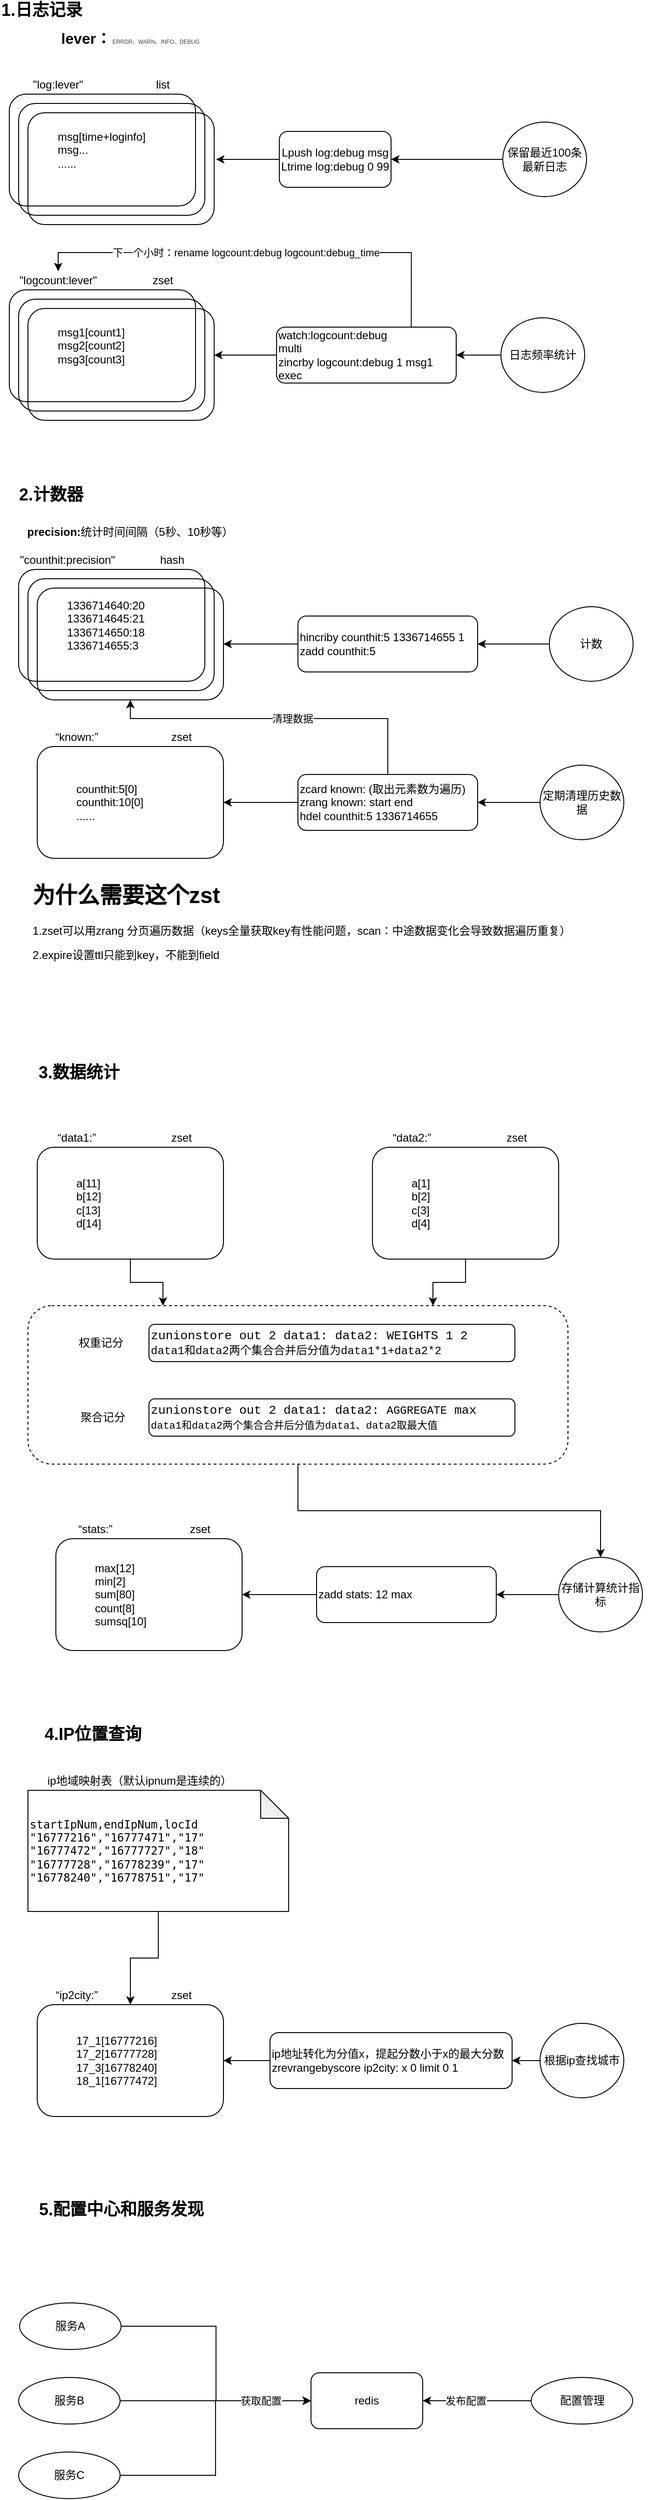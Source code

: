 <mxfile version="13.8.2" type="device"><diagram id="BNpmN47jhw8eKFSoj10D" name="Page-1"><mxGraphModel dx="1426" dy="666" grid="1" gridSize="10" guides="1" tooltips="1" connect="1" arrows="1" fold="1" page="1" pageScale="1" pageWidth="827" pageHeight="1169" math="0" shadow="0"><root><mxCell id="0"/><mxCell id="1" parent="0"/><mxCell id="9K3NV3rNQPJmxDKonReH-1" value="&lt;font style=&quot;font-size: 18px&quot;&gt;&lt;b&gt;1.日志记录&lt;/b&gt;&lt;/font&gt;" style="text;html=1;strokeColor=none;fillColor=none;align=center;verticalAlign=middle;whiteSpace=wrap;rounded=0;" vertex="1" parent="1"><mxGeometry x="80" y="40" width="90" height="20" as="geometry"/></mxCell><mxCell id="9K3NV3rNQPJmxDKonReH-2" value="&lt;font style=&quot;font-size: 18px&quot;&gt;&lt;b&gt;2.计数器&lt;/b&gt;&lt;/font&gt;" style="text;html=1;strokeColor=none;fillColor=none;align=center;verticalAlign=middle;whiteSpace=wrap;rounded=0;" vertex="1" parent="1"><mxGeometry x="90" y="560" width="90" height="20" as="geometry"/></mxCell><mxCell id="9K3NV3rNQPJmxDKonReH-3" value="&lt;font style=&quot;font-size: 18px&quot;&gt;&lt;b&gt;3.数据统计&lt;/b&gt;&lt;/font&gt;" style="text;html=1;strokeColor=none;fillColor=none;align=center;verticalAlign=middle;whiteSpace=wrap;rounded=0;" vertex="1" parent="1"><mxGeometry x="120" y="1180" width="90" height="20" as="geometry"/></mxCell><mxCell id="9K3NV3rNQPJmxDKonReH-4" value="&lt;font style=&quot;font-size: 18px&quot;&gt;&lt;b&gt;4.IP位置查询&lt;/b&gt;&lt;/font&gt;" style="text;html=1;strokeColor=none;fillColor=none;align=center;verticalAlign=middle;whiteSpace=wrap;rounded=0;" vertex="1" parent="1"><mxGeometry x="100" y="1890" width="160" height="20" as="geometry"/></mxCell><mxCell id="9K3NV3rNQPJmxDKonReH-5" value="&lt;font style=&quot;font-size: 18px&quot;&gt;&lt;b&gt;5.配置中心和服务发现&lt;/b&gt;&lt;/font&gt;" style="text;html=1;strokeColor=none;fillColor=none;align=center;verticalAlign=middle;whiteSpace=wrap;rounded=0;" vertex="1" parent="1"><mxGeometry x="92.5" y="2400" width="235" height="20" as="geometry"/></mxCell><mxCell id="9K3NV3rNQPJmxDKonReH-6" value="" style="rounded=1;whiteSpace=wrap;html=1;fillColor=none;" vertex="1" parent="1"><mxGeometry x="100" y="150" width="200" height="120" as="geometry"/></mxCell><mxCell id="9K3NV3rNQPJmxDKonReH-7" value="" style="rounded=1;whiteSpace=wrap;html=1;fillColor=none;" vertex="1" parent="1"><mxGeometry x="110" y="160" width="200" height="120" as="geometry"/></mxCell><mxCell id="9K3NV3rNQPJmxDKonReH-8" value="" style="group" vertex="1" connectable="0" parent="1"><mxGeometry x="90" y="120" width="200" height="140" as="geometry"/></mxCell><mxCell id="9K3NV3rNQPJmxDKonReH-9" value="" style="rounded=1;whiteSpace=wrap;html=1;fillColor=none;" vertex="1" parent="9K3NV3rNQPJmxDKonReH-8"><mxGeometry y="20" width="200" height="120" as="geometry"/></mxCell><mxCell id="9K3NV3rNQPJmxDKonReH-10" value="&quot;log:lever&quot;" style="text;html=1;strokeColor=none;fillColor=none;align=center;verticalAlign=middle;whiteSpace=wrap;rounded=0;" vertex="1" parent="9K3NV3rNQPJmxDKonReH-8"><mxGeometry x="10" width="85" height="20" as="geometry"/></mxCell><mxCell id="9K3NV3rNQPJmxDKonReH-11" value="list" style="text;html=1;strokeColor=none;fillColor=none;align=center;verticalAlign=middle;whiteSpace=wrap;rounded=0;" vertex="1" parent="9K3NV3rNQPJmxDKonReH-8"><mxGeometry x="140" width="50" height="20" as="geometry"/></mxCell><mxCell id="9K3NV3rNQPJmxDKonReH-12" value="msg[time+loginfo]&lt;br&gt;msg...&lt;br&gt;......" style="text;html=1;strokeColor=none;fillColor=none;align=left;verticalAlign=middle;whiteSpace=wrap;rounded=0;" vertex="1" parent="9K3NV3rNQPJmxDKonReH-8"><mxGeometry x="50" y="45" width="75" height="70" as="geometry"/></mxCell><mxCell id="9K3NV3rNQPJmxDKonReH-14" value="&lt;font&gt;&lt;font size=&quot;3&quot;&gt;&lt;b&gt;lever：&lt;/b&gt;&lt;/font&gt;&lt;span style=&quot;font-size: 6px ; color: rgb(64 , 64 , 64) ; background-color: rgb(255 , 255 , 255)&quot;&gt;&amp;nbsp;&lt;/span&gt;&lt;span style=&quot;font-size: 6px ; box-sizing: border-box ; color: rgb(64 , 64 , 64) ; background-color: rgb(255 , 255 , 255)&quot;&gt;ERROR、WARN、INFO、DEBUG&lt;/span&gt;&lt;/font&gt;" style="text;html=1;strokeColor=none;fillColor=none;align=center;verticalAlign=middle;whiteSpace=wrap;rounded=0;" vertex="1" parent="1"><mxGeometry x="80" y="70" width="280" height="20" as="geometry"/></mxCell><mxCell id="9K3NV3rNQPJmxDKonReH-18" style="edgeStyle=orthogonalEdgeStyle;rounded=0;orthogonalLoop=1;jettySize=auto;html=1;entryX=1.01;entryY=0.417;entryDx=0;entryDy=0;entryPerimeter=0;" edge="1" parent="1" source="9K3NV3rNQPJmxDKonReH-15" target="9K3NV3rNQPJmxDKonReH-7"><mxGeometry relative="1" as="geometry"/></mxCell><mxCell id="9K3NV3rNQPJmxDKonReH-15" value="Lpush log:debug msg&lt;br&gt;Ltrime log:debug 0 99" style="rounded=1;whiteSpace=wrap;html=1;" vertex="1" parent="1"><mxGeometry x="380" y="180" width="120" height="60" as="geometry"/></mxCell><mxCell id="9K3NV3rNQPJmxDKonReH-17" style="edgeStyle=orthogonalEdgeStyle;rounded=0;orthogonalLoop=1;jettySize=auto;html=1;entryX=1;entryY=0.5;entryDx=0;entryDy=0;" edge="1" parent="1" source="9K3NV3rNQPJmxDKonReH-16" target="9K3NV3rNQPJmxDKonReH-15"><mxGeometry relative="1" as="geometry"/></mxCell><mxCell id="9K3NV3rNQPJmxDKonReH-16" value="保留最近100条最新日志" style="ellipse;whiteSpace=wrap;html=1;" vertex="1" parent="1"><mxGeometry x="620" y="170" width="90" height="80" as="geometry"/></mxCell><mxCell id="9K3NV3rNQPJmxDKonReH-19" value="" style="rounded=1;whiteSpace=wrap;html=1;fillColor=none;" vertex="1" parent="1"><mxGeometry x="100" y="360" width="200" height="120" as="geometry"/></mxCell><mxCell id="9K3NV3rNQPJmxDKonReH-20" value="" style="rounded=1;whiteSpace=wrap;html=1;fillColor=none;" vertex="1" parent="1"><mxGeometry x="110" y="370" width="200" height="120" as="geometry"/></mxCell><mxCell id="9K3NV3rNQPJmxDKonReH-21" value="" style="group" vertex="1" connectable="0" parent="1"><mxGeometry x="90" y="330" width="200" height="140" as="geometry"/></mxCell><mxCell id="9K3NV3rNQPJmxDKonReH-22" value="" style="rounded=1;whiteSpace=wrap;html=1;fillColor=none;" vertex="1" parent="9K3NV3rNQPJmxDKonReH-21"><mxGeometry y="20" width="200" height="120" as="geometry"/></mxCell><mxCell id="9K3NV3rNQPJmxDKonReH-23" value="&quot;logcount:lever&quot;" style="text;html=1;strokeColor=none;fillColor=none;align=center;verticalAlign=middle;whiteSpace=wrap;rounded=0;" vertex="1" parent="9K3NV3rNQPJmxDKonReH-21"><mxGeometry x="10" width="85" height="20" as="geometry"/></mxCell><mxCell id="9K3NV3rNQPJmxDKonReH-24" value="zset" style="text;html=1;strokeColor=none;fillColor=none;align=center;verticalAlign=middle;whiteSpace=wrap;rounded=0;" vertex="1" parent="9K3NV3rNQPJmxDKonReH-21"><mxGeometry x="140" width="50" height="20" as="geometry"/></mxCell><mxCell id="9K3NV3rNQPJmxDKonReH-25" value="msg1[count1]&lt;br&gt;msg2[count2]&lt;br&gt;msg3[count3]" style="text;html=1;strokeColor=none;fillColor=none;align=left;verticalAlign=middle;whiteSpace=wrap;rounded=0;" vertex="1" parent="9K3NV3rNQPJmxDKonReH-21"><mxGeometry x="50" y="45" width="110" height="70" as="geometry"/></mxCell><mxCell id="9K3NV3rNQPJmxDKonReH-26" style="edgeStyle=orthogonalEdgeStyle;rounded=0;orthogonalLoop=1;jettySize=auto;html=1;entryX=1.01;entryY=0.417;entryDx=0;entryDy=0;entryPerimeter=0;" edge="1" parent="1" source="9K3NV3rNQPJmxDKonReH-27"><mxGeometry relative="1" as="geometry"><mxPoint x="310" y="420.04" as="targetPoint"/></mxGeometry></mxCell><mxCell id="9K3NV3rNQPJmxDKonReH-30" style="edgeStyle=orthogonalEdgeStyle;rounded=0;orthogonalLoop=1;jettySize=auto;html=1;entryX=0.5;entryY=0;entryDx=0;entryDy=0;exitX=0.75;exitY=0;exitDx=0;exitDy=0;" edge="1" parent="1" source="9K3NV3rNQPJmxDKonReH-27" target="9K3NV3rNQPJmxDKonReH-23"><mxGeometry relative="1" as="geometry"/></mxCell><mxCell id="9K3NV3rNQPJmxDKonReH-31" value="下一个小时：rename logcount:debug logcount:debug_time" style="edgeLabel;html=1;align=center;verticalAlign=middle;resizable=0;points=[];" vertex="1" connectable="0" parent="9K3NV3rNQPJmxDKonReH-30"><mxGeometry x="0.404" y="-2" relative="1" as="geometry"><mxPoint x="78.5" y="2" as="offset"/></mxGeometry></mxCell><mxCell id="9K3NV3rNQPJmxDKonReH-27" value="watch:logcount:debug&lt;br&gt;multi&lt;br&gt;zincrby logcount:debug 1 msg1&lt;br&gt;exec" style="rounded=1;whiteSpace=wrap;html=1;align=left;" vertex="1" parent="1"><mxGeometry x="377" y="390" width="193" height="60" as="geometry"/></mxCell><mxCell id="9K3NV3rNQPJmxDKonReH-28" style="edgeStyle=orthogonalEdgeStyle;rounded=0;orthogonalLoop=1;jettySize=auto;html=1;entryX=1;entryY=0.5;entryDx=0;entryDy=0;" edge="1" parent="1" source="9K3NV3rNQPJmxDKonReH-29" target="9K3NV3rNQPJmxDKonReH-27"><mxGeometry relative="1" as="geometry"/></mxCell><mxCell id="9K3NV3rNQPJmxDKonReH-29" value="日志频率统计" style="ellipse;whiteSpace=wrap;html=1;" vertex="1" parent="1"><mxGeometry x="618" y="380" width="90" height="80" as="geometry"/></mxCell><mxCell id="9K3NV3rNQPJmxDKonReH-32" value="" style="rounded=1;whiteSpace=wrap;html=1;fillColor=none;" vertex="1" parent="1"><mxGeometry x="110" y="660" width="200" height="120" as="geometry"/></mxCell><mxCell id="9K3NV3rNQPJmxDKonReH-33" value="" style="rounded=1;whiteSpace=wrap;html=1;fillColor=none;" vertex="1" parent="1"><mxGeometry x="120" y="670" width="200" height="120" as="geometry"/></mxCell><mxCell id="9K3NV3rNQPJmxDKonReH-34" value="" style="group" vertex="1" connectable="0" parent="1"><mxGeometry x="100" y="630" width="200" height="140" as="geometry"/></mxCell><mxCell id="9K3NV3rNQPJmxDKonReH-35" value="" style="rounded=1;whiteSpace=wrap;html=1;fillColor=none;" vertex="1" parent="9K3NV3rNQPJmxDKonReH-34"><mxGeometry y="20" width="200" height="120" as="geometry"/></mxCell><mxCell id="9K3NV3rNQPJmxDKonReH-36" value="&quot;counthit:precision&quot;" style="text;html=1;strokeColor=none;fillColor=none;align=center;verticalAlign=middle;whiteSpace=wrap;rounded=0;" vertex="1" parent="9K3NV3rNQPJmxDKonReH-34"><mxGeometry x="10" width="85" height="20" as="geometry"/></mxCell><mxCell id="9K3NV3rNQPJmxDKonReH-37" value="hash" style="text;html=1;strokeColor=none;fillColor=none;align=center;verticalAlign=middle;whiteSpace=wrap;rounded=0;" vertex="1" parent="9K3NV3rNQPJmxDKonReH-34"><mxGeometry x="140" width="50" height="20" as="geometry"/></mxCell><mxCell id="9K3NV3rNQPJmxDKonReH-38" value="1336714640:20&lt;br&gt;1336714645:21&lt;br&gt;1336714650:18&lt;br&gt;1336714655:3" style="text;html=1;strokeColor=none;fillColor=none;align=left;verticalAlign=middle;whiteSpace=wrap;rounded=0;" vertex="1" parent="9K3NV3rNQPJmxDKonReH-34"><mxGeometry x="50" y="45" width="120" height="70" as="geometry"/></mxCell><mxCell id="9K3NV3rNQPJmxDKonReH-39" value="&lt;b&gt;precision:&lt;/b&gt;统计时间间隔（5秒、10秒等）" style="text;html=1;strokeColor=none;fillColor=none;align=center;verticalAlign=middle;whiteSpace=wrap;rounded=0;" vertex="1" parent="1"><mxGeometry x="100" y="600" width="240" height="20" as="geometry"/></mxCell><mxCell id="9K3NV3rNQPJmxDKonReH-42" value="" style="group" vertex="1" connectable="0" parent="1"><mxGeometry x="110" y="820" width="210" height="140" as="geometry"/></mxCell><mxCell id="9K3NV3rNQPJmxDKonReH-41" value="" style="rounded=1;whiteSpace=wrap;html=1;fillColor=none;" vertex="1" parent="9K3NV3rNQPJmxDKonReH-42"><mxGeometry x="10" y="20" width="200" height="120" as="geometry"/></mxCell><mxCell id="9K3NV3rNQPJmxDKonReH-44" value="“known:”" style="text;html=1;strokeColor=none;fillColor=none;align=center;verticalAlign=middle;whiteSpace=wrap;rounded=0;" vertex="1" parent="9K3NV3rNQPJmxDKonReH-42"><mxGeometry x="10" width="85" height="20" as="geometry"/></mxCell><mxCell id="9K3NV3rNQPJmxDKonReH-45" value="zset" style="text;html=1;strokeColor=none;fillColor=none;align=center;verticalAlign=middle;whiteSpace=wrap;rounded=0;" vertex="1" parent="9K3NV3rNQPJmxDKonReH-42"><mxGeometry x="140" width="50" height="20" as="geometry"/></mxCell><mxCell id="9K3NV3rNQPJmxDKonReH-46" value="counthit:5[0]&lt;br&gt;counthit:10[0]&lt;br&gt;......" style="text;html=1;strokeColor=none;fillColor=none;align=left;verticalAlign=middle;whiteSpace=wrap;rounded=0;" vertex="1" parent="9K3NV3rNQPJmxDKonReH-42"><mxGeometry x="50" y="45" width="120" height="70" as="geometry"/></mxCell><mxCell id="9K3NV3rNQPJmxDKonReH-51" style="edgeStyle=orthogonalEdgeStyle;rounded=0;orthogonalLoop=1;jettySize=auto;html=1;entryX=1;entryY=0.5;entryDx=0;entryDy=0;" edge="1" parent="1" source="9K3NV3rNQPJmxDKonReH-47" target="9K3NV3rNQPJmxDKonReH-50"><mxGeometry relative="1" as="geometry"/></mxCell><mxCell id="9K3NV3rNQPJmxDKonReH-47" value="定期清理历史数据" style="ellipse;whiteSpace=wrap;html=1;" vertex="1" parent="1"><mxGeometry x="660" y="860" width="90" height="80" as="geometry"/></mxCell><mxCell id="9K3NV3rNQPJmxDKonReH-53" style="edgeStyle=orthogonalEdgeStyle;rounded=0;orthogonalLoop=1;jettySize=auto;html=1;" edge="1" parent="1" source="9K3NV3rNQPJmxDKonReH-48" target="9K3NV3rNQPJmxDKonReH-49"><mxGeometry relative="1" as="geometry"/></mxCell><mxCell id="9K3NV3rNQPJmxDKonReH-48" value="计数" style="ellipse;whiteSpace=wrap;html=1;" vertex="1" parent="1"><mxGeometry x="670" y="690" width="90" height="80" as="geometry"/></mxCell><mxCell id="9K3NV3rNQPJmxDKonReH-54" style="edgeStyle=orthogonalEdgeStyle;rounded=0;orthogonalLoop=1;jettySize=auto;html=1;" edge="1" parent="1" source="9K3NV3rNQPJmxDKonReH-49" target="9K3NV3rNQPJmxDKonReH-33"><mxGeometry relative="1" as="geometry"/></mxCell><mxCell id="9K3NV3rNQPJmxDKonReH-49" value="hincriby counthit:5 1336714655 1&lt;br&gt;zadd counthit:5" style="rounded=1;whiteSpace=wrap;html=1;align=left;" vertex="1" parent="1"><mxGeometry x="400" y="700" width="193" height="60" as="geometry"/></mxCell><mxCell id="9K3NV3rNQPJmxDKonReH-52" style="edgeStyle=orthogonalEdgeStyle;rounded=0;orthogonalLoop=1;jettySize=auto;html=1;" edge="1" parent="1" source="9K3NV3rNQPJmxDKonReH-50" target="9K3NV3rNQPJmxDKonReH-41"><mxGeometry relative="1" as="geometry"/></mxCell><mxCell id="9K3NV3rNQPJmxDKonReH-56" style="edgeStyle=orthogonalEdgeStyle;rounded=0;orthogonalLoop=1;jettySize=auto;html=1;entryX=0.5;entryY=1;entryDx=0;entryDy=0;exitX=0.5;exitY=0;exitDx=0;exitDy=0;" edge="1" parent="1" source="9K3NV3rNQPJmxDKonReH-50" target="9K3NV3rNQPJmxDKonReH-33"><mxGeometry relative="1" as="geometry"><Array as="points"><mxPoint x="497" y="810"/><mxPoint x="220" y="810"/></Array></mxGeometry></mxCell><mxCell id="9K3NV3rNQPJmxDKonReH-57" value="清理数据" style="edgeLabel;html=1;align=center;verticalAlign=middle;resizable=0;points=[];" vertex="1" connectable="0" parent="9K3NV3rNQPJmxDKonReH-56"><mxGeometry x="-0.088" relative="1" as="geometry"><mxPoint as="offset"/></mxGeometry></mxCell><mxCell id="9K3NV3rNQPJmxDKonReH-50" value="zcard known: (取出元素数为遍历)&lt;br&gt;zrang known: start end&lt;br&gt;hdel counthit:5 1336714655" style="rounded=1;whiteSpace=wrap;html=1;align=left;" vertex="1" parent="1"><mxGeometry x="400" y="870" width="193" height="60" as="geometry"/></mxCell><mxCell id="9K3NV3rNQPJmxDKonReH-55" value="&lt;h1&gt;为什么需要这个zst&lt;/h1&gt;&lt;p&gt;1.zset可以用zrang 分页遍历数据（keys全量获取key有性能问题，scan：中途数据变化会导致数据遍历重复）&lt;/p&gt;&lt;p&gt;2.expire设置ttl只能到key，不能到field&lt;/p&gt;" style="text;html=1;strokeColor=none;fillColor=none;spacing=5;spacingTop=-20;whiteSpace=wrap;overflow=hidden;rounded=0;" vertex="1" parent="1"><mxGeometry x="110" y="980" width="680" height="120" as="geometry"/></mxCell><mxCell id="9K3NV3rNQPJmxDKonReH-90" value="" style="group" vertex="1" connectable="0" parent="1"><mxGeometry x="130" y="1670" width="210" height="140" as="geometry"/></mxCell><mxCell id="9K3NV3rNQPJmxDKonReH-91" value="" style="rounded=1;whiteSpace=wrap;html=1;fillColor=none;" vertex="1" parent="9K3NV3rNQPJmxDKonReH-90"><mxGeometry x="10" y="20" width="200" height="120" as="geometry"/></mxCell><mxCell id="9K3NV3rNQPJmxDKonReH-92" value="“stats:”" style="text;html=1;strokeColor=none;fillColor=none;align=center;verticalAlign=middle;whiteSpace=wrap;rounded=0;" vertex="1" parent="9K3NV3rNQPJmxDKonReH-90"><mxGeometry x="10" width="85" height="20" as="geometry"/></mxCell><mxCell id="9K3NV3rNQPJmxDKonReH-93" value="zset" style="text;html=1;strokeColor=none;fillColor=none;align=center;verticalAlign=middle;whiteSpace=wrap;rounded=0;" vertex="1" parent="9K3NV3rNQPJmxDKonReH-90"><mxGeometry x="140" width="50" height="20" as="geometry"/></mxCell><mxCell id="9K3NV3rNQPJmxDKonReH-94" value="max[12]&lt;br&gt;min[2]&lt;br&gt;sum[80]&lt;br&gt;count[8]&lt;br&gt;sumsq[10]" style="text;html=1;strokeColor=none;fillColor=none;align=left;verticalAlign=middle;whiteSpace=wrap;rounded=0;" vertex="1" parent="9K3NV3rNQPJmxDKonReH-90"><mxGeometry x="50" y="45" width="120" height="70" as="geometry"/></mxCell><mxCell id="9K3NV3rNQPJmxDKonReH-95" style="edgeStyle=orthogonalEdgeStyle;rounded=0;orthogonalLoop=1;jettySize=auto;html=1;entryX=1;entryY=0.5;entryDx=0;entryDy=0;" edge="1" parent="1" source="9K3NV3rNQPJmxDKonReH-96" target="9K3NV3rNQPJmxDKonReH-104"><mxGeometry relative="1" as="geometry"/></mxCell><mxCell id="9K3NV3rNQPJmxDKonReH-96" value="存储计算统计指标" style="ellipse;whiteSpace=wrap;html=1;" vertex="1" parent="1"><mxGeometry x="680" y="1710" width="90" height="80" as="geometry"/></mxCell><mxCell id="9K3NV3rNQPJmxDKonReH-101" style="edgeStyle=orthogonalEdgeStyle;rounded=0;orthogonalLoop=1;jettySize=auto;html=1;" edge="1" parent="1" source="9K3NV3rNQPJmxDKonReH-104" target="9K3NV3rNQPJmxDKonReH-91"><mxGeometry relative="1" as="geometry"/></mxCell><mxCell id="9K3NV3rNQPJmxDKonReH-104" value="zadd stats: 12 max" style="rounded=1;whiteSpace=wrap;html=1;align=left;" vertex="1" parent="1"><mxGeometry x="420" y="1720" width="193" height="60" as="geometry"/></mxCell><mxCell id="9K3NV3rNQPJmxDKonReH-105" value="" style="group" vertex="1" connectable="0" parent="1"><mxGeometry x="110" y="1250" width="210" height="140" as="geometry"/></mxCell><mxCell id="9K3NV3rNQPJmxDKonReH-106" value="" style="rounded=1;whiteSpace=wrap;html=1;fillColor=none;" vertex="1" parent="9K3NV3rNQPJmxDKonReH-105"><mxGeometry x="10" y="20" width="200" height="120" as="geometry"/></mxCell><mxCell id="9K3NV3rNQPJmxDKonReH-107" value="“data1:”" style="text;html=1;strokeColor=none;fillColor=none;align=center;verticalAlign=middle;whiteSpace=wrap;rounded=0;" vertex="1" parent="9K3NV3rNQPJmxDKonReH-105"><mxGeometry x="10" width="85" height="20" as="geometry"/></mxCell><mxCell id="9K3NV3rNQPJmxDKonReH-108" value="zset" style="text;html=1;strokeColor=none;fillColor=none;align=center;verticalAlign=middle;whiteSpace=wrap;rounded=0;" vertex="1" parent="9K3NV3rNQPJmxDKonReH-105"><mxGeometry x="140" width="50" height="20" as="geometry"/></mxCell><mxCell id="9K3NV3rNQPJmxDKonReH-109" value="a[11]&lt;br&gt;b[12]&lt;br&gt;c[13]&lt;br&gt;d[14]" style="text;html=1;strokeColor=none;fillColor=none;align=left;verticalAlign=middle;whiteSpace=wrap;rounded=0;" vertex="1" parent="9K3NV3rNQPJmxDKonReH-105"><mxGeometry x="50" y="45" width="120" height="70" as="geometry"/></mxCell><mxCell id="9K3NV3rNQPJmxDKonReH-110" value="" style="group" vertex="1" connectable="0" parent="1"><mxGeometry x="470" y="1250" width="210" height="140" as="geometry"/></mxCell><mxCell id="9K3NV3rNQPJmxDKonReH-111" value="" style="rounded=1;whiteSpace=wrap;html=1;fillColor=none;" vertex="1" parent="9K3NV3rNQPJmxDKonReH-110"><mxGeometry x="10" y="20" width="200" height="120" as="geometry"/></mxCell><mxCell id="9K3NV3rNQPJmxDKonReH-112" value="“data2:”" style="text;html=1;strokeColor=none;fillColor=none;align=center;verticalAlign=middle;whiteSpace=wrap;rounded=0;" vertex="1" parent="9K3NV3rNQPJmxDKonReH-110"><mxGeometry x="10" width="85" height="20" as="geometry"/></mxCell><mxCell id="9K3NV3rNQPJmxDKonReH-113" value="zset" style="text;html=1;strokeColor=none;fillColor=none;align=center;verticalAlign=middle;whiteSpace=wrap;rounded=0;" vertex="1" parent="9K3NV3rNQPJmxDKonReH-110"><mxGeometry x="140" width="50" height="20" as="geometry"/></mxCell><mxCell id="9K3NV3rNQPJmxDKonReH-114" value="a[1]&lt;br&gt;b[2]&lt;br&gt;c[3]&lt;br&gt;d[4]" style="text;html=1;strokeColor=none;fillColor=none;align=left;verticalAlign=middle;whiteSpace=wrap;rounded=0;" vertex="1" parent="9K3NV3rNQPJmxDKonReH-110"><mxGeometry x="50" y="45" width="120" height="70" as="geometry"/></mxCell><mxCell id="9K3NV3rNQPJmxDKonReH-115" value="&lt;span style=&quot;font-family: &amp;#34;menlo&amp;#34; , &amp;#34;monaco&amp;#34; , &amp;#34;consolas&amp;#34; , &amp;#34;andale mono&amp;#34; , &amp;#34;lucida console&amp;#34; , &amp;#34;courier new&amp;#34; , monospace ; font-size: 13.2px ; background-color: rgb(255 , 255 , 255)&quot;&gt;zunionstore out&amp;nbsp;&lt;/span&gt;&lt;span style=&quot;border: 0px ; margin: 0px ; padding: 0px ; font-family: &amp;#34;menlo&amp;#34; , &amp;#34;monaco&amp;#34; , &amp;#34;consolas&amp;#34; , &amp;#34;andale mono&amp;#34; , &amp;#34;lucida console&amp;#34; , &amp;#34;courier new&amp;#34; , monospace ; font-size: 13.2px&quot;&gt;2&lt;/span&gt;&lt;span style=&quot;font-family: &amp;#34;menlo&amp;#34; , &amp;#34;monaco&amp;#34; , &amp;#34;consolas&amp;#34; , &amp;#34;andale mono&amp;#34; , &amp;#34;lucida console&amp;#34; , &amp;#34;courier new&amp;#34; , monospace ; font-size: 13.2px ; background-color: rgb(255 , 255 , 255)&quot;&gt;&amp;nbsp;data1: data2: WEIGHTS&amp;nbsp;&lt;/span&gt;&lt;span style=&quot;font-family: &amp;#34;menlo&amp;#34; , &amp;#34;monaco&amp;#34; , &amp;#34;consolas&amp;#34; , &amp;#34;andale mono&amp;#34; , &amp;#34;lucida console&amp;#34; , &amp;#34;courier new&amp;#34; , monospace ; font-size: 13.2px ; background-color: rgb(248 , 249 , 250)&quot;&gt;1&lt;/span&gt;&lt;span style=&quot;font-family: &amp;#34;menlo&amp;#34; , &amp;#34;monaco&amp;#34; , &amp;#34;consolas&amp;#34; , &amp;#34;andale mono&amp;#34; , &amp;#34;lucida console&amp;#34; , &amp;#34;courier new&amp;#34; , monospace ; background-color: rgb(255 , 255 , 255)&quot;&gt;&lt;span style=&quot;font-size: 13.2px&quot;&gt;&amp;nbsp;2&lt;/span&gt;&lt;br&gt;&lt;font style=&quot;font-size: 12px&quot;&gt;data1和data2两个集合合并后分值为data1*1+data2*2&lt;/font&gt;&lt;br&gt;&lt;/span&gt;" style="rounded=1;whiteSpace=wrap;html=1;align=left;" vertex="1" parent="1"><mxGeometry x="240" y="1460" width="393" height="40" as="geometry"/></mxCell><mxCell id="9K3NV3rNQPJmxDKonReH-116" value="&lt;span style=&quot;font-family: &amp;#34;menlo&amp;#34; , &amp;#34;monaco&amp;#34; , &amp;#34;consolas&amp;#34; , &amp;#34;andale mono&amp;#34; , &amp;#34;lucida console&amp;#34; , &amp;#34;courier new&amp;#34; , monospace ; font-size: 13.2px ; background-color: rgb(255 , 255 , 255)&quot;&gt;zunionstore out&amp;nbsp;&lt;/span&gt;&lt;span style=&quot;border: 0px ; margin: 0px ; padding: 0px ; font-family: &amp;#34;menlo&amp;#34; , &amp;#34;monaco&amp;#34; , &amp;#34;consolas&amp;#34; , &amp;#34;andale mono&amp;#34; , &amp;#34;lucida console&amp;#34; , &amp;#34;courier new&amp;#34; , monospace ; font-size: 13.2px&quot;&gt;2&lt;/span&gt;&lt;span style=&quot;font-family: &amp;#34;menlo&amp;#34; , &amp;#34;monaco&amp;#34; , &amp;#34;consolas&amp;#34; , &amp;#34;andale mono&amp;#34; , &amp;#34;lucida console&amp;#34; , &amp;#34;courier new&amp;#34; , monospace ; font-size: 13.2px ; background-color: rgb(255 , 255 , 255)&quot;&gt;&amp;nbsp;data1: data2:&amp;nbsp;&lt;/span&gt;&lt;span style=&quot;background-color: rgb(251 , 251 , 251) ; font-family: &amp;#34;menlo&amp;#34; , &amp;#34;monaco&amp;#34; , &amp;#34;consolas&amp;#34; , &amp;#34;andale mono&amp;#34; , &amp;#34;lucida console&amp;#34; , &amp;#34;courier new&amp;#34; , monospace&quot;&gt;AGGREGATE&lt;/span&gt;&lt;span style=&quot;font-family: &amp;#34;menlo&amp;#34; , &amp;#34;monaco&amp;#34; , &amp;#34;consolas&amp;#34; , &amp;#34;andale mono&amp;#34; , &amp;#34;lucida console&amp;#34; , &amp;#34;courier new&amp;#34; , monospace ; font-size: 13.2px ; background-color: rgb(255 , 255 , 255)&quot;&gt;&amp;nbsp;max&lt;br&gt;&lt;/span&gt;&lt;span style=&quot;font-family: &amp;#34;menlo&amp;#34; , &amp;#34;monaco&amp;#34; , &amp;#34;consolas&amp;#34; , &amp;#34;andale mono&amp;#34; , &amp;#34;lucida console&amp;#34; , &amp;#34;courier new&amp;#34; , monospace ; background-color: rgb(255 , 255 , 255)&quot;&gt;&lt;font style=&quot;font-size: 11px&quot;&gt;data1和data2两个集合合并后分值为data1、data2取最大值&lt;/font&gt;&lt;/span&gt;&lt;span style=&quot;font-family: &amp;#34;menlo&amp;#34; , &amp;#34;monaco&amp;#34; , &amp;#34;consolas&amp;#34; , &amp;#34;andale mono&amp;#34; , &amp;#34;lucida console&amp;#34; , &amp;#34;courier new&amp;#34; , monospace ; font-size: 13.2px ; background-color: rgb(255 , 255 , 255)&quot;&gt;&lt;br&gt;&lt;/span&gt;" style="rounded=1;whiteSpace=wrap;html=1;align=left;" vertex="1" parent="1"><mxGeometry x="240" y="1540" width="393" height="40" as="geometry"/></mxCell><mxCell id="9K3NV3rNQPJmxDKonReH-117" style="edgeStyle=orthogonalEdgeStyle;rounded=0;orthogonalLoop=1;jettySize=auto;html=1;exitX=0.5;exitY=1;exitDx=0;exitDy=0;" edge="1" parent="1" source="9K3NV3rNQPJmxDKonReH-116" target="9K3NV3rNQPJmxDKonReH-116"><mxGeometry relative="1" as="geometry"/></mxCell><mxCell id="9K3NV3rNQPJmxDKonReH-118" value="权重记分" style="text;html=1;strokeColor=none;fillColor=none;align=center;verticalAlign=middle;whiteSpace=wrap;rounded=0;" vertex="1" parent="1"><mxGeometry x="156" y="1470" width="65" height="20" as="geometry"/></mxCell><mxCell id="9K3NV3rNQPJmxDKonReH-119" value="聚合记分" style="text;html=1;strokeColor=none;fillColor=none;align=center;verticalAlign=middle;whiteSpace=wrap;rounded=0;" vertex="1" parent="1"><mxGeometry x="157.5" y="1550" width="65" height="20" as="geometry"/></mxCell><mxCell id="9K3NV3rNQPJmxDKonReH-124" style="edgeStyle=orthogonalEdgeStyle;rounded=0;orthogonalLoop=1;jettySize=auto;html=1;" edge="1" parent="1" source="9K3NV3rNQPJmxDKonReH-121" target="9K3NV3rNQPJmxDKonReH-96"><mxGeometry relative="1" as="geometry"/></mxCell><mxCell id="9K3NV3rNQPJmxDKonReH-121" value="" style="rounded=1;whiteSpace=wrap;html=1;fillColor=none;dashed=1;" vertex="1" parent="1"><mxGeometry x="110" y="1440" width="580" height="170" as="geometry"/></mxCell><mxCell id="9K3NV3rNQPJmxDKonReH-122" style="edgeStyle=orthogonalEdgeStyle;rounded=0;orthogonalLoop=1;jettySize=auto;html=1;entryX=0.25;entryY=0;entryDx=0;entryDy=0;" edge="1" parent="1" source="9K3NV3rNQPJmxDKonReH-106" target="9K3NV3rNQPJmxDKonReH-121"><mxGeometry relative="1" as="geometry"/></mxCell><mxCell id="9K3NV3rNQPJmxDKonReH-123" style="edgeStyle=orthogonalEdgeStyle;rounded=0;orthogonalLoop=1;jettySize=auto;html=1;entryX=0.75;entryY=0;entryDx=0;entryDy=0;" edge="1" parent="1" source="9K3NV3rNQPJmxDKonReH-111" target="9K3NV3rNQPJmxDKonReH-121"><mxGeometry relative="1" as="geometry"/></mxCell><mxCell id="9K3NV3rNQPJmxDKonReH-136" style="edgeStyle=orthogonalEdgeStyle;rounded=0;orthogonalLoop=1;jettySize=auto;html=1;entryX=0.5;entryY=0;entryDx=0;entryDy=0;" edge="1" parent="1" source="9K3NV3rNQPJmxDKonReH-125" target="9K3NV3rNQPJmxDKonReH-128"><mxGeometry relative="1" as="geometry"/></mxCell><mxCell id="9K3NV3rNQPJmxDKonReH-125" value="&lt;pre style=&quot;overflow-wrap: break-word&quot;&gt;startIpNum,endIpNum,locId&lt;br&gt;&quot;16777216&quot;,&quot;16777471&quot;,&quot;17&quot;&lt;br&gt;&quot;16777472&quot;,&quot;16777727&quot;,&quot;18&quot;&lt;br&gt;&quot;16777728&quot;,&quot;16778239&quot;,&quot;17&quot;&lt;br&gt;&quot;16778240&quot;,&quot;16778751&quot;,&quot;17&quot;&lt;/pre&gt;" style="shape=note;whiteSpace=wrap;html=1;backgroundOutline=1;darkOpacity=0.05;fillColor=none;align=left;" vertex="1" parent="1"><mxGeometry x="110" y="1960" width="280" height="130" as="geometry"/></mxCell><mxCell id="9K3NV3rNQPJmxDKonReH-126" value="ip地域映射表（默认ipnum是连续的）" style="text;html=1;strokeColor=none;fillColor=none;align=center;verticalAlign=middle;whiteSpace=wrap;rounded=0;" vertex="1" parent="1"><mxGeometry x="110" y="1940" width="240" height="20" as="geometry"/></mxCell><mxCell id="9K3NV3rNQPJmxDKonReH-127" value="" style="group" vertex="1" connectable="0" parent="1"><mxGeometry x="110" y="2170" width="210" height="140" as="geometry"/></mxCell><mxCell id="9K3NV3rNQPJmxDKonReH-128" value="" style="rounded=1;whiteSpace=wrap;html=1;fillColor=none;" vertex="1" parent="9K3NV3rNQPJmxDKonReH-127"><mxGeometry x="10" y="20" width="200" height="120" as="geometry"/></mxCell><mxCell id="9K3NV3rNQPJmxDKonReH-129" value="“ip2city:”" style="text;html=1;strokeColor=none;fillColor=none;align=center;verticalAlign=middle;whiteSpace=wrap;rounded=0;" vertex="1" parent="9K3NV3rNQPJmxDKonReH-127"><mxGeometry x="10" width="85" height="20" as="geometry"/></mxCell><mxCell id="9K3NV3rNQPJmxDKonReH-130" value="zset" style="text;html=1;strokeColor=none;fillColor=none;align=center;verticalAlign=middle;whiteSpace=wrap;rounded=0;" vertex="1" parent="9K3NV3rNQPJmxDKonReH-127"><mxGeometry x="140" width="50" height="20" as="geometry"/></mxCell><mxCell id="9K3NV3rNQPJmxDKonReH-131" value="17_1[&lt;span&gt;16777216&lt;/span&gt;&lt;span&gt;]&lt;/span&gt;&lt;br&gt;17_2[&lt;span&gt;16777728&lt;/span&gt;&lt;span&gt;]&lt;/span&gt;&lt;br&gt;17_3[&lt;span&gt;16778240&lt;/span&gt;&lt;span&gt;]&lt;/span&gt;&lt;br&gt;18_1[&lt;span&gt;16777472&lt;/span&gt;&lt;span&gt;]&lt;/span&gt;" style="text;html=1;strokeColor=none;fillColor=none;align=left;verticalAlign=middle;whiteSpace=wrap;rounded=0;" vertex="1" parent="9K3NV3rNQPJmxDKonReH-127"><mxGeometry x="50" y="45" width="120" height="70" as="geometry"/></mxCell><mxCell id="9K3NV3rNQPJmxDKonReH-132" style="edgeStyle=orthogonalEdgeStyle;rounded=0;orthogonalLoop=1;jettySize=auto;html=1;entryX=1;entryY=0.5;entryDx=0;entryDy=0;" edge="1" parent="1" source="9K3NV3rNQPJmxDKonReH-133" target="9K3NV3rNQPJmxDKonReH-135"><mxGeometry relative="1" as="geometry"/></mxCell><mxCell id="9K3NV3rNQPJmxDKonReH-133" value="根据ip查找城市" style="ellipse;whiteSpace=wrap;html=1;" vertex="1" parent="1"><mxGeometry x="660" y="2210" width="90" height="80" as="geometry"/></mxCell><mxCell id="9K3NV3rNQPJmxDKonReH-134" style="edgeStyle=orthogonalEdgeStyle;rounded=0;orthogonalLoop=1;jettySize=auto;html=1;" edge="1" parent="1" source="9K3NV3rNQPJmxDKonReH-135" target="9K3NV3rNQPJmxDKonReH-128"><mxGeometry relative="1" as="geometry"/></mxCell><mxCell id="9K3NV3rNQPJmxDKonReH-135" value="ip地址转化为分值x，提起分数小于x的最大分数&lt;br&gt;zrevrangebyscore ip2city: x 0 limit 0 1&amp;nbsp;" style="rounded=1;whiteSpace=wrap;html=1;align=left;" vertex="1" parent="1"><mxGeometry x="370" y="2220" width="260" height="60" as="geometry"/></mxCell><mxCell id="9K3NV3rNQPJmxDKonReH-137" value="redis" style="rounded=1;whiteSpace=wrap;html=1;fillColor=none;" vertex="1" parent="1"><mxGeometry x="414" y="2585" width="120" height="60" as="geometry"/></mxCell><mxCell id="9K3NV3rNQPJmxDKonReH-143" style="edgeStyle=orthogonalEdgeStyle;rounded=0;orthogonalLoop=1;jettySize=auto;html=1;entryX=0;entryY=0.5;entryDx=0;entryDy=0;" edge="1" parent="1" source="9K3NV3rNQPJmxDKonReH-138" target="9K3NV3rNQPJmxDKonReH-137"><mxGeometry relative="1" as="geometry"/></mxCell><mxCell id="9K3NV3rNQPJmxDKonReH-138" value="服务A" style="ellipse;whiteSpace=wrap;html=1;fillColor=none;" vertex="1" parent="1"><mxGeometry x="101" y="2510" width="109" height="50" as="geometry"/></mxCell><mxCell id="9K3NV3rNQPJmxDKonReH-141" style="edgeStyle=orthogonalEdgeStyle;rounded=0;orthogonalLoop=1;jettySize=auto;html=1;" edge="1" parent="1" source="9K3NV3rNQPJmxDKonReH-139" target="9K3NV3rNQPJmxDKonReH-137"><mxGeometry relative="1" as="geometry"/></mxCell><mxCell id="9K3NV3rNQPJmxDKonReH-139" value="服务B" style="ellipse;whiteSpace=wrap;html=1;fillColor=none;" vertex="1" parent="1"><mxGeometry x="100" y="2590" width="109" height="50" as="geometry"/></mxCell><mxCell id="9K3NV3rNQPJmxDKonReH-142" style="edgeStyle=orthogonalEdgeStyle;rounded=0;orthogonalLoop=1;jettySize=auto;html=1;entryX=0;entryY=0.5;entryDx=0;entryDy=0;" edge="1" parent="1" source="9K3NV3rNQPJmxDKonReH-140" target="9K3NV3rNQPJmxDKonReH-137"><mxGeometry relative="1" as="geometry"/></mxCell><mxCell id="9K3NV3rNQPJmxDKonReH-144" value="获取配置" style="edgeLabel;html=1;align=center;verticalAlign=middle;resizable=0;points=[];" vertex="1" connectable="0" parent="9K3NV3rNQPJmxDKonReH-142"><mxGeometry x="0.397" y="1" relative="1" as="geometry"><mxPoint x="32" y="1" as="offset"/></mxGeometry></mxCell><mxCell id="9K3NV3rNQPJmxDKonReH-140" value="服务C" style="ellipse;whiteSpace=wrap;html=1;fillColor=none;" vertex="1" parent="1"><mxGeometry x="100" y="2670" width="109" height="50" as="geometry"/></mxCell><mxCell id="9K3NV3rNQPJmxDKonReH-146" style="edgeStyle=orthogonalEdgeStyle;rounded=0;orthogonalLoop=1;jettySize=auto;html=1;entryX=1;entryY=0.5;entryDx=0;entryDy=0;" edge="1" parent="1" source="9K3NV3rNQPJmxDKonReH-145" target="9K3NV3rNQPJmxDKonReH-137"><mxGeometry relative="1" as="geometry"/></mxCell><mxCell id="9K3NV3rNQPJmxDKonReH-147" value="发布配置" style="edgeLabel;html=1;align=center;verticalAlign=middle;resizable=0;points=[];" vertex="1" connectable="0" parent="9K3NV3rNQPJmxDKonReH-146"><mxGeometry x="0.228" relative="1" as="geometry"><mxPoint x="1" as="offset"/></mxGeometry></mxCell><mxCell id="9K3NV3rNQPJmxDKonReH-145" value="配置管理" style="ellipse;whiteSpace=wrap;html=1;fillColor=none;" vertex="1" parent="1"><mxGeometry x="650.5" y="2590" width="109" height="50" as="geometry"/></mxCell></root></mxGraphModel></diagram></mxfile>